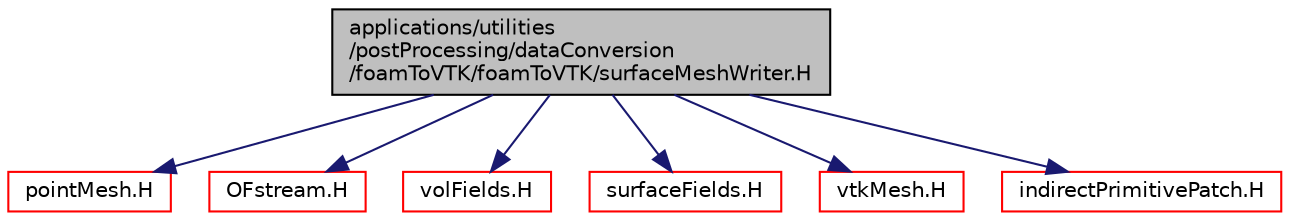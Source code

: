 digraph "applications/utilities/postProcessing/dataConversion/foamToVTK/foamToVTK/surfaceMeshWriter.H"
{
  bgcolor="transparent";
  edge [fontname="Helvetica",fontsize="10",labelfontname="Helvetica",labelfontsize="10"];
  node [fontname="Helvetica",fontsize="10",shape=record];
  Node0 [label="applications/utilities\l/postProcessing/dataConversion\l/foamToVTK/foamToVTK/surfaceMeshWriter.H",height=0.2,width=0.4,color="black", fillcolor="grey75", style="filled", fontcolor="black"];
  Node0 -> Node1 [color="midnightblue",fontsize="10",style="solid",fontname="Helvetica"];
  Node1 [label="pointMesh.H",height=0.2,width=0.4,color="red",URL="$a12158.html"];
  Node0 -> Node241 [color="midnightblue",fontsize="10",style="solid",fontname="Helvetica"];
  Node241 [label="OFstream.H",height=0.2,width=0.4,color="red",URL="$a09791.html"];
  Node0 -> Node243 [color="midnightblue",fontsize="10",style="solid",fontname="Helvetica"];
  Node243 [label="volFields.H",height=0.2,width=0.4,color="red",URL="$a02912.html"];
  Node0 -> Node323 [color="midnightblue",fontsize="10",style="solid",fontname="Helvetica"];
  Node323 [label="surfaceFields.H",height=0.2,width=0.4,color="red",URL="$a02897.html",tooltip="Foam::surfaceFields. "];
  Node0 -> Node330 [color="midnightblue",fontsize="10",style="solid",fontname="Helvetica"];
  Node330 [label="vtkMesh.H",height=0.2,width=0.4,color="red",URL="$a41225.html"];
  Node0 -> Node333 [color="midnightblue",fontsize="10",style="solid",fontname="Helvetica"];
  Node333 [label="indirectPrimitivePatch.H",height=0.2,width=0.4,color="red",URL="$a12755.html"];
}
